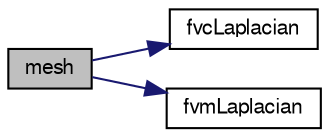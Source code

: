 digraph "mesh"
{
  bgcolor="transparent";
  edge [fontname="FreeSans",fontsize="10",labelfontname="FreeSans",labelfontsize="10"];
  node [fontname="FreeSans",fontsize="10",shape=record];
  rankdir="LR";
  Node206 [label="mesh",height=0.2,width=0.4,color="black", fillcolor="grey75", style="filled", fontcolor="black"];
  Node206 -> Node207 [color="midnightblue",fontsize="10",style="solid",fontname="FreeSans"];
  Node207 [label="fvcLaplacian",height=0.2,width=0.4,color="black",URL="$a22582.html#a67c8cc99d4160feed3457e1f0667b487"];
  Node206 -> Node208 [color="midnightblue",fontsize="10",style="solid",fontname="FreeSans"];
  Node208 [label="fvmLaplacian",height=0.2,width=0.4,color="black",URL="$a22582.html#a11fe693df506283d63b46bb569c4c39e"];
}
